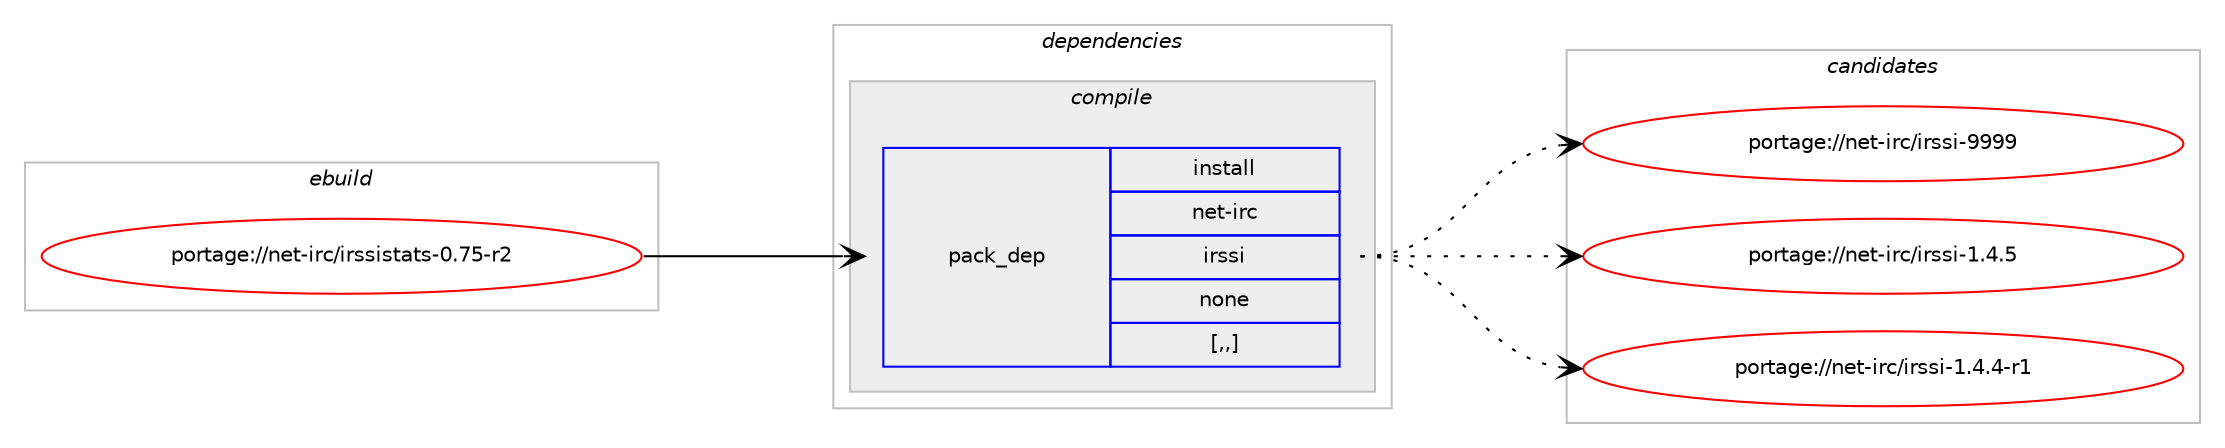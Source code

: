 digraph prolog {

# *************
# Graph options
# *************

newrank=true;
concentrate=true;
compound=true;
graph [rankdir=LR,fontname=Helvetica,fontsize=10,ranksep=1.5];#, ranksep=2.5, nodesep=0.2];
edge  [arrowhead=vee];
node  [fontname=Helvetica,fontsize=10];

# **********
# The ebuild
# **********

subgraph cluster_leftcol {
color=gray;
label=<<i>ebuild</i>>;
id [label="portage://net-irc/irssistats-0.75-r2", color=red, width=4, href="../net-irc/irssistats-0.75-r2.svg"];
}

# ****************
# The dependencies
# ****************

subgraph cluster_midcol {
color=gray;
label=<<i>dependencies</i>>;
subgraph cluster_compile {
fillcolor="#eeeeee";
style=filled;
label=<<i>compile</i>>;
subgraph pack634588 {
dependency867941 [label=<<TABLE BORDER="0" CELLBORDER="1" CELLSPACING="0" CELLPADDING="4" WIDTH="220"><TR><TD ROWSPAN="6" CELLPADDING="30">pack_dep</TD></TR><TR><TD WIDTH="110">install</TD></TR><TR><TD>net-irc</TD></TR><TR><TD>irssi</TD></TR><TR><TD>none</TD></TR><TR><TD>[,,]</TD></TR></TABLE>>, shape=none, color=blue];
}
id:e -> dependency867941:w [weight=20,style="solid",arrowhead="vee"];
}
subgraph cluster_compileandrun {
fillcolor="#eeeeee";
style=filled;
label=<<i>compile and run</i>>;
}
subgraph cluster_run {
fillcolor="#eeeeee";
style=filled;
label=<<i>run</i>>;
}
}

# **************
# The candidates
# **************

subgraph cluster_choices {
rank=same;
color=gray;
label=<<i>candidates</i>>;

subgraph choice634588 {
color=black;
nodesep=1;
choice1101011164510511499471051141151151054557575757 [label="portage://net-irc/irssi-9999", color=red, width=4,href="../net-irc/irssi-9999.svg"];
choice110101116451051149947105114115115105454946524653 [label="portage://net-irc/irssi-1.4.5", color=red, width=4,href="../net-irc/irssi-1.4.5.svg"];
choice1101011164510511499471051141151151054549465246524511449 [label="portage://net-irc/irssi-1.4.4-r1", color=red, width=4,href="../net-irc/irssi-1.4.4-r1.svg"];
dependency867941:e -> choice1101011164510511499471051141151151054557575757:w [style=dotted,weight="100"];
dependency867941:e -> choice110101116451051149947105114115115105454946524653:w [style=dotted,weight="100"];
dependency867941:e -> choice1101011164510511499471051141151151054549465246524511449:w [style=dotted,weight="100"];
}
}

}

